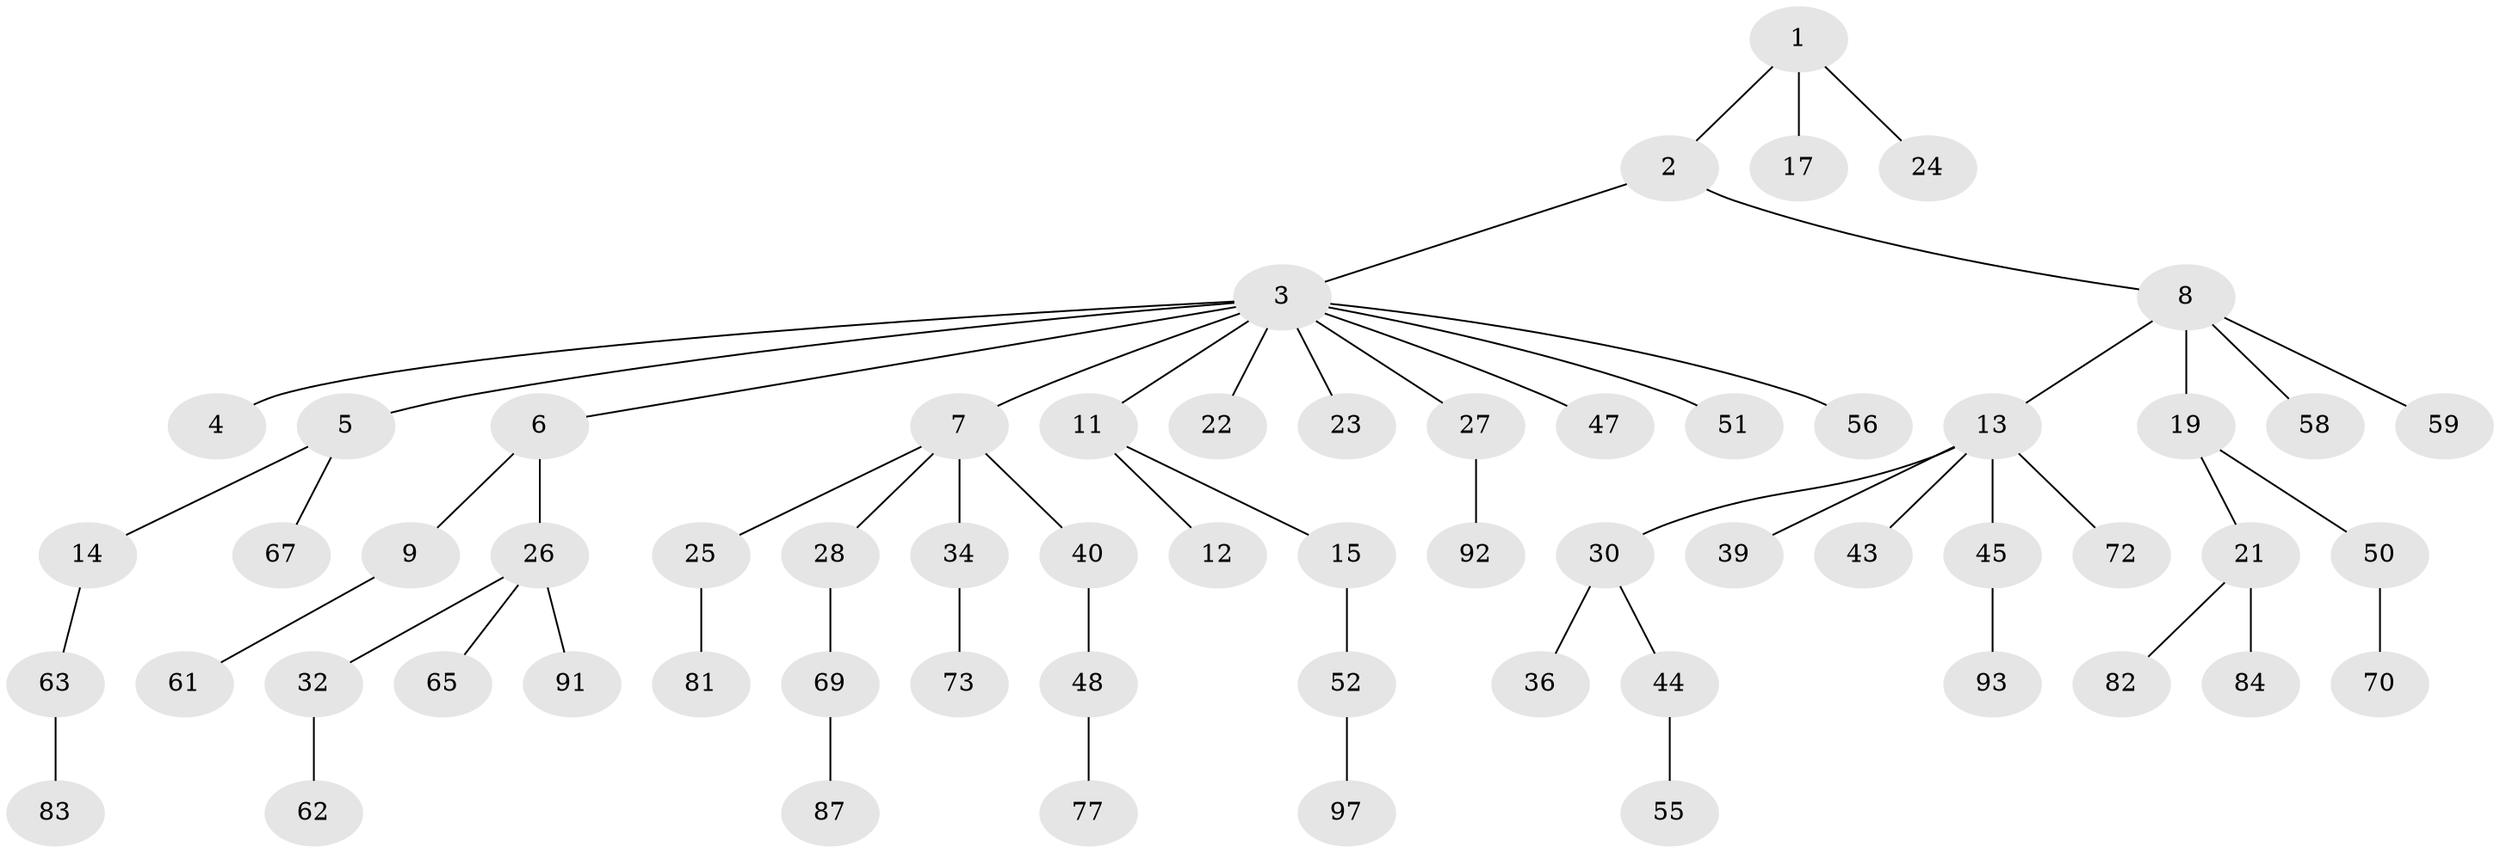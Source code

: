 // original degree distribution, {3: 0.14432989690721648, 4: 0.05154639175257732, 13: 0.010309278350515464, 2: 0.23711340206185566, 5: 0.030927835051546393, 1: 0.5154639175257731, 6: 0.010309278350515464}
// Generated by graph-tools (version 1.1) at 2025/42/03/06/25 10:42:02]
// undirected, 61 vertices, 60 edges
graph export_dot {
graph [start="1"]
  node [color=gray90,style=filled];
  1;
  2 [super="+10"];
  3 [super="+38"];
  4 [super="+16"];
  5 [super="+37"];
  6 [super="+80"];
  7;
  8 [super="+18"];
  9;
  11 [super="+85"];
  12;
  13 [super="+42"];
  14 [super="+46"];
  15 [super="+54"];
  17 [super="+33"];
  19 [super="+20"];
  21 [super="+57"];
  22 [super="+31"];
  23 [super="+49"];
  24 [super="+35"];
  25 [super="+53"];
  26 [super="+29"];
  27;
  28 [super="+88"];
  30 [super="+96"];
  32 [super="+41"];
  34 [super="+78"];
  36;
  39;
  40;
  43 [super="+68"];
  44 [super="+60"];
  45 [super="+64"];
  47 [super="+75"];
  48 [super="+89"];
  50;
  51;
  52 [super="+71"];
  55 [super="+86"];
  56;
  58 [super="+95"];
  59 [super="+76"];
  61;
  62;
  63 [super="+66"];
  65;
  67;
  69 [super="+74"];
  70;
  72 [super="+79"];
  73;
  77;
  81 [super="+94"];
  82;
  83;
  84 [super="+90"];
  87;
  91;
  92;
  93;
  97;
  1 -- 2;
  1 -- 17;
  1 -- 24;
  2 -- 3;
  2 -- 8;
  3 -- 4;
  3 -- 5;
  3 -- 6;
  3 -- 7;
  3 -- 11;
  3 -- 22;
  3 -- 23;
  3 -- 27;
  3 -- 47;
  3 -- 51;
  3 -- 56;
  5 -- 14;
  5 -- 67;
  6 -- 9;
  6 -- 26;
  7 -- 25;
  7 -- 28;
  7 -- 34;
  7 -- 40;
  8 -- 13;
  8 -- 58;
  8 -- 59;
  8 -- 19;
  9 -- 61;
  11 -- 12;
  11 -- 15;
  13 -- 30;
  13 -- 39;
  13 -- 45;
  13 -- 72;
  13 -- 43;
  14 -- 63;
  15 -- 52;
  19 -- 50;
  19 -- 21;
  21 -- 82;
  21 -- 84;
  25 -- 81;
  26 -- 32;
  26 -- 65;
  26 -- 91;
  27 -- 92;
  28 -- 69;
  30 -- 36;
  30 -- 44;
  32 -- 62;
  34 -- 73;
  40 -- 48;
  44 -- 55;
  45 -- 93;
  48 -- 77;
  50 -- 70;
  52 -- 97;
  63 -- 83;
  69 -- 87;
}
